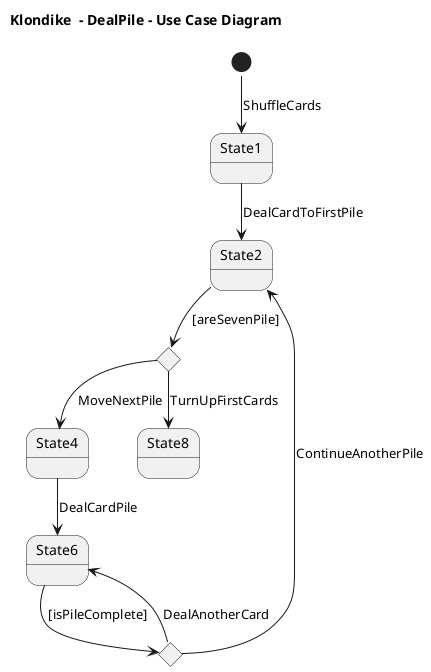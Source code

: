 @startuml UCDealPile
!pragma layout smetana
title Klondike  - DealPile - Use Case Diagram

state State1
state State2
state State3  <<choice>>
state State4
state State6
state State5 <<choice>>
state State8

[*] --> State1: ShuffleCards
State1 --> State2: DealCardToFirstPile
State2 --> State3: [areSevenPile]
State3 --> State4: MoveNextPile
State4 --> State6: DealCardPile
State6 --> State5: [isPileComplete]
State5 --> State6: DealAnotherCard
State5 --> State2: ContinueAnotherPile
State3 --> State8: TurnUpFirstCards

@enduml
